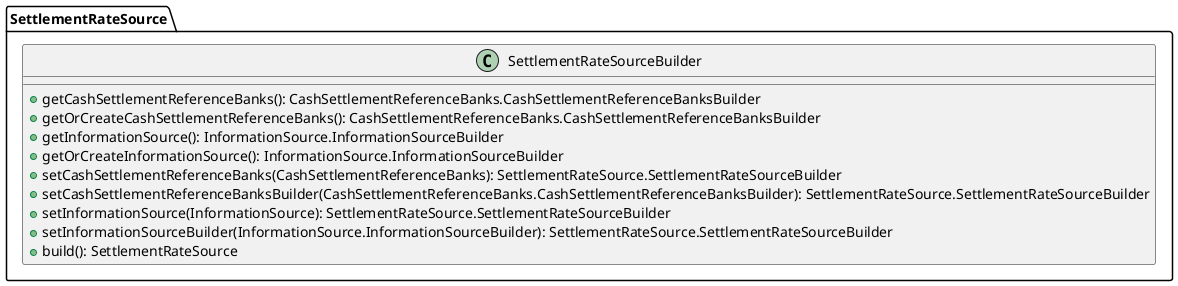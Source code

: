 @startuml

    class SettlementRateSource.SettlementRateSourceBuilder [[SettlementRateSource.SettlementRateSourceBuilder.html]] {
        +getCashSettlementReferenceBanks(): CashSettlementReferenceBanks.CashSettlementReferenceBanksBuilder
        +getOrCreateCashSettlementReferenceBanks(): CashSettlementReferenceBanks.CashSettlementReferenceBanksBuilder
        +getInformationSource(): InformationSource.InformationSourceBuilder
        +getOrCreateInformationSource(): InformationSource.InformationSourceBuilder
        +setCashSettlementReferenceBanks(CashSettlementReferenceBanks): SettlementRateSource.SettlementRateSourceBuilder
        +setCashSettlementReferenceBanksBuilder(CashSettlementReferenceBanks.CashSettlementReferenceBanksBuilder): SettlementRateSource.SettlementRateSourceBuilder
        +setInformationSource(InformationSource): SettlementRateSource.SettlementRateSourceBuilder
        +setInformationSourceBuilder(InformationSource.InformationSourceBuilder): SettlementRateSource.SettlementRateSourceBuilder
        +build(): SettlementRateSource
    }

@enduml

